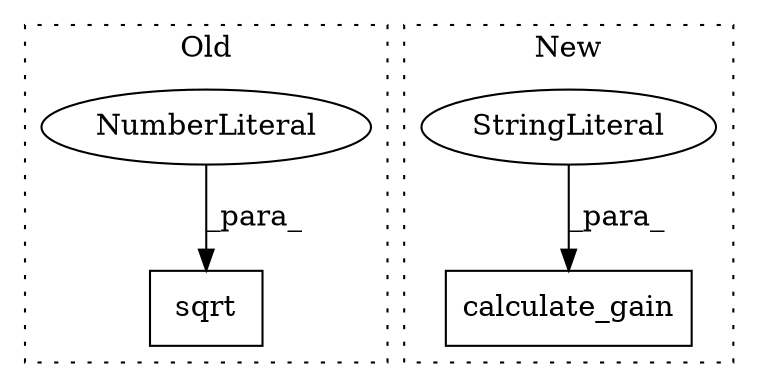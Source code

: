 digraph G {
subgraph cluster0 {
1 [label="sqrt" a="32" s="1730,1736" l="5,1" shape="box"];
3 [label="NumberLiteral" a="34" s="1735" l="1" shape="ellipse"];
label = "Old";
style="dotted";
}
subgraph cluster1 {
2 [label="calculate_gain" a="32" s="1684,1705" l="15,1" shape="box"];
4 [label="StringLiteral" a="45" s="1699" l="6" shape="ellipse"];
label = "New";
style="dotted";
}
3 -> 1 [label="_para_"];
4 -> 2 [label="_para_"];
}